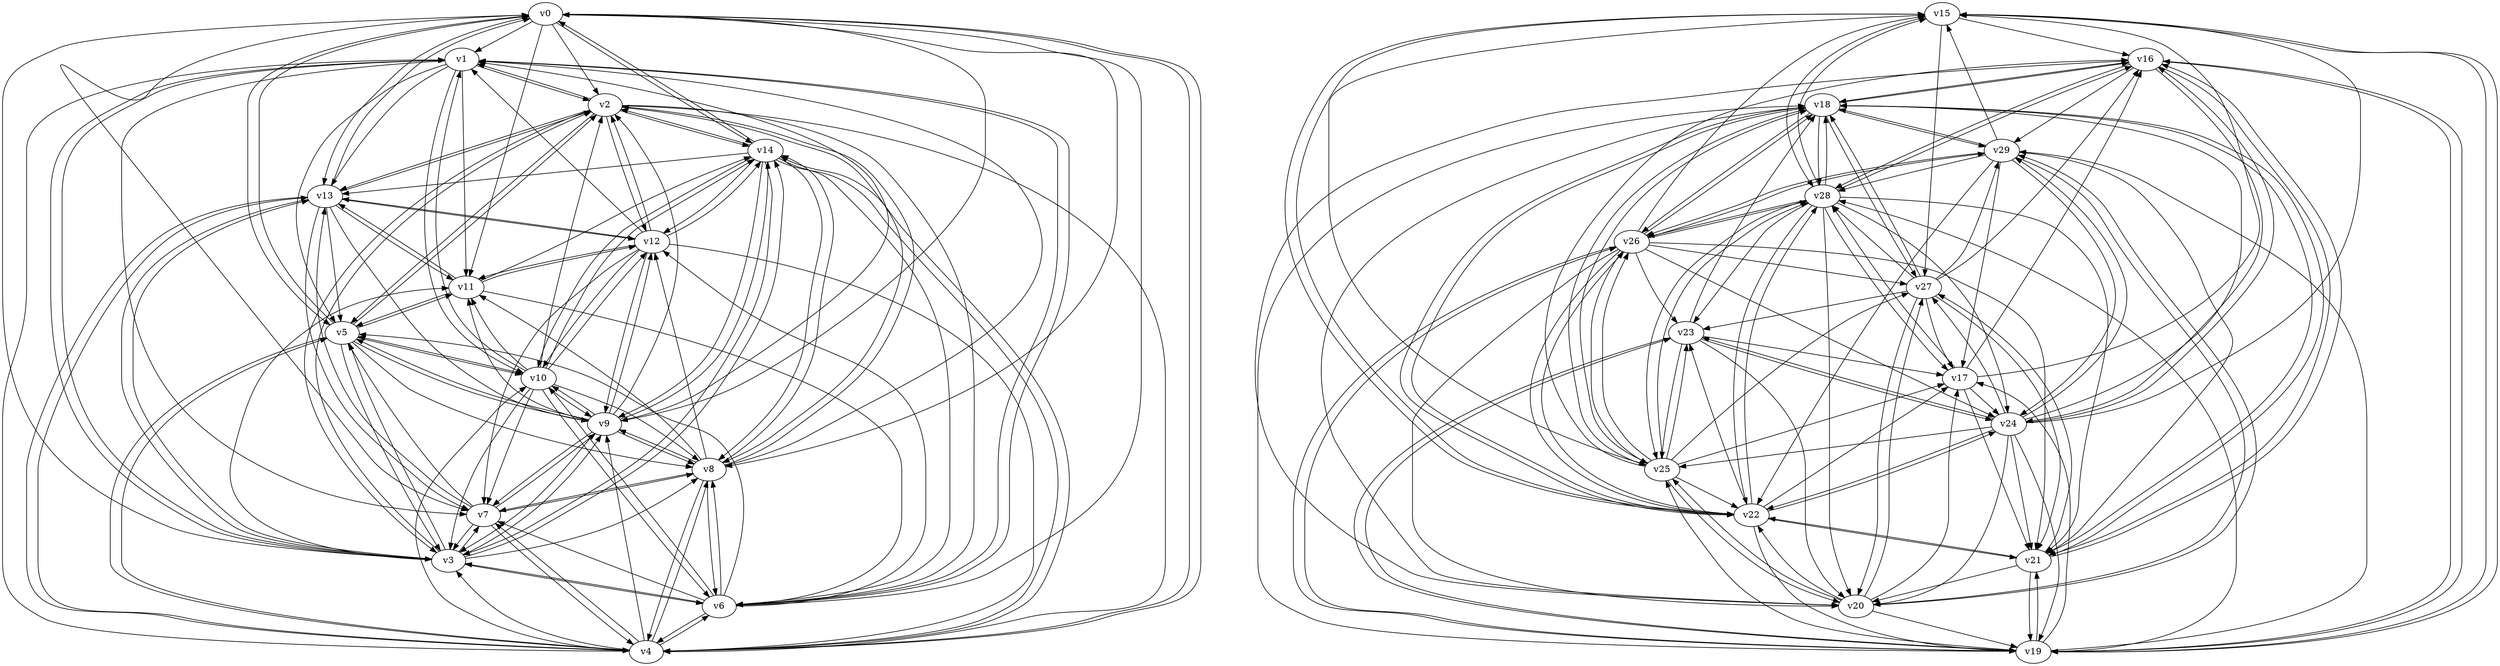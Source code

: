 digraph buchi_test037 {
    v0 [name="v0", player=0, priority=0];
    v1 [name="v1", player=0, priority=1];
    v2 [name="v2", player=0, priority=1];
    v3 [name="v3", player=1, priority=0];
    v4 [name="v4", player=0, priority=0];
    v5 [name="v5", player=1, priority=1];
    v6 [name="v6", player=1, priority=0];
    v7 [name="v7", player=0, priority=0];
    v8 [name="v8", player=0, priority=0];
    v9 [name="v9", player=0, priority=0];
    v10 [name="v10", player=1, priority=1];
    v11 [name="v11", player=0, priority=0];
    v12 [name="v12", player=0, priority=1];
    v13 [name="v13", player=1, priority=1];
    v14 [name="v14", player=0, priority=0];
    v15 [name="v15", player=1, priority=0];
    v16 [name="v16", player=1, priority=0];
    v17 [name="v17", player=0, priority=0];
    v18 [name="v18", player=0, priority=1];
    v19 [name="v19", player=1, priority=1];
    v20 [name="v20", player=0, priority=1];
    v21 [name="v21", player=1, priority=1];
    v22 [name="v22", player=0, priority=1];
    v23 [name="v23", player=0, priority=1];
    v24 [name="v24", player=0, priority=0];
    v25 [name="v25", player=1, priority=1];
    v26 [name="v26", player=0, priority=0];
    v27 [name="v27", player=0, priority=0];
    v28 [name="v28", player=0, priority=1];
    v29 [name="v29", player=1, priority=1];
    v12 -> v4;
    v25 -> v23;
    v16 -> v20;
    v4 -> v0;
    v21 -> v16;
    v26 -> v21;
    v16 -> v29;
    v4 -> v9;
    v18 -> v26;
    v22 -> v17;
    v3 -> v13;
    v5 -> v10;
    v8 -> v9;
    v10 -> v6;
    v9 -> v8;
    v0 -> v5;
    v11 -> v5;
    v14 -> v13;
    v17 -> v21;
    v19 -> v18;
    v0 -> v14;
    v11 -> v14;
    v23 -> v25;
    v28 -> v21;
    v26 -> v23;
    v18 -> v28;
    v3 -> v6;
    v5 -> v3;
    v8 -> v2;
    v20 -> v22;
    v9 -> v1;
    v22 -> v19;
    v8 -> v11;
    v22 -> v28;
    v9 -> v10;
    v0 -> v7;
    v2 -> v4;
    v28 -> v23;
    v6 -> v4;
    v7 -> v3;
    v24 -> v19;
    v15 -> v16;
    v25 -> v18;
    v26 -> v25;
    v25 -> v27;
    v16 -> v24;
    v18 -> v21;
    v3 -> v8;
    v14 -> v8;
    v8 -> v4;
    v22 -> v21;
    v9 -> v3;
    v23 -> v20;
    v17 -> v16;
    v28 -> v16;
    v27 -> v21;
    v9 -> v12;
    v0 -> v9;
    v13 -> v3;
    v1 -> v10;
    v13 -> v12;
    v27 -> v29;
    v7 -> v5;
    v24 -> v21;
    v26 -> v18;
    v25 -> v20;
    v3 -> v1;
    v20 -> v17;
    v29 -> v20;
    v12 -> v13;
    v14 -> v10;
    v22 -> v23;
    v9 -> v5;
    v0 -> v2;
    v28 -> v18;
    v9 -> v14;
    v1 -> v3;
    v13 -> v5;
    v24 -> v23;
    v26 -> v20;
    v25 -> v22;
    v16 -> v19;
    v18 -> v16;
    v20 -> v29;
    v16 -> v28;
    v14 -> v3;
    v5 -> v0;
    v20 -> v19;
    v21 -> v18;
    v29 -> v22;
    v14 -> v12;
    v5 -> v9;
    v21 -> v27;
    v9 -> v7;
    v23 -> v24;
    v10 -> v8;
    v1 -> v5;
    v13 -> v7;
    v6 -> v1;
    v24 -> v16;
    v2 -> v13;
    v19 -> v29;
    v7 -> v9;
    v24 -> v25;
    v25 -> v15;
    v16 -> v21;
    v29 -> v15;
    v3 -> v5;
    v5 -> v2;
    v22 -> v18;
    v21 -> v20;
    v23 -> v17;
    v3 -> v14;
    v5 -> v11;
    v4 -> v13;
    v29 -> v24;
    v10 -> v1;
    v13 -> v0;
    v27 -> v17;
    v1 -> v7;
    v13 -> v9;
    v2 -> v6;
    v28 -> v25;
    v24 -> v18;
    v25 -> v17;
    v25 -> v26;
    v12 -> v1;
    v29 -> v17;
    v12 -> v10;
    v3 -> v7;
    v5 -> v4;
    v4 -> v6;
    v15 -> v27;
    v9 -> v2;
    v21 -> v22;
    v23 -> v19;
    v26 -> v27;
    v29 -> v26;
    v8 -> v6;
    v10 -> v3;
    v13 -> v2;
    v19 -> v15;
    v10 -> v12;
    v13 -> v11;
    v0 -> v11;
    v2 -> v8;
    v27 -> v28;
    v7 -> v4;
    v25 -> v28;
    v6 -> v8;
    v3 -> v0;
    v14 -> v0;
    v26 -> v29;
    v3 -> v9;
    v14 -> v9;
    v4 -> v8;
    v18 -> v25;
    v20 -> v25;
    v29 -> v28;
    v22 -> v26;
    v10 -> v5;
    v1 -> v2;
    v0 -> v4;
    v2 -> v1;
    v13 -> v4;
    v10 -> v14;
    v1 -> v11;
    v0 -> v13;
    v11 -> v13;
    v19 -> v17;
    v19 -> v26;
    v28 -> v20;
    v6 -> v10;
    v15 -> v22;
    v3 -> v2;
    v14 -> v2;
    v4 -> v1;
    v26 -> v22;
    v12 -> v14;
    v3 -> v11;
    v29 -> v21;
    v4 -> v10;
    v18 -> v27;
    v8 -> v1;
    v10 -> v7;
    v27 -> v23;
    v11 -> v6;
    v2 -> v3;
    v28 -> v22;
    v1 -> v13;
    v2 -> v12;
    v19 -> v28;
    v6 -> v3;
    v26 -> v15;
    v6 -> v12;
    v24 -> v27;
    v12 -> v7;
    v14 -> v4;
    v26 -> v24;
    v4 -> v3;
    v18 -> v20;
    v21 -> v19;
    v18 -> v29;
    v27 -> v16;
    v17 -> v15;
    v8 -> v12;
    v10 -> v9;
    v1 -> v6;
    v0 -> v8;
    v2 -> v5;
    v9 -> v11;
    v17 -> v24;
    v19 -> v21;
    v28 -> v15;
    v2 -> v14;
    v25 -> v16;
    v28 -> v24;
    v6 -> v5;
    v24 -> v20;
    v7 -> v13;
    v24 -> v29;
    v12 -> v9;
    v14 -> v6;
    v4 -> v5;
    v18 -> v22;
    v23 -> v18;
    v4 -> v14;
    v10 -> v2;
    v27 -> v18;
    v0 -> v1;
    v28 -> v17;
    v8 -> v14;
    v10 -> v11;
    v28 -> v26;
    v19 -> v23;
    v6 -> v7;
    v24 -> v22;
    v12 -> v2;
    v15 -> v19;
    v16 -> v18;
    v26 -> v19;
    v29 -> v18;
    v12 -> v11;
    v15 -> v28;
    v26 -> v28;
    v4 -> v7;
    v22 -> v15;
    v5 -> v8;
    v8 -> v7;
    v20 -> v27;
    v22 -> v24;
    v27 -> v20;
    v19 -> v16;
    v11 -> v12;
    v17 -> v28;
    v19 -> v25;
    v6 -> v0;
    v24 -> v15;
    v7 -> v8;
}
